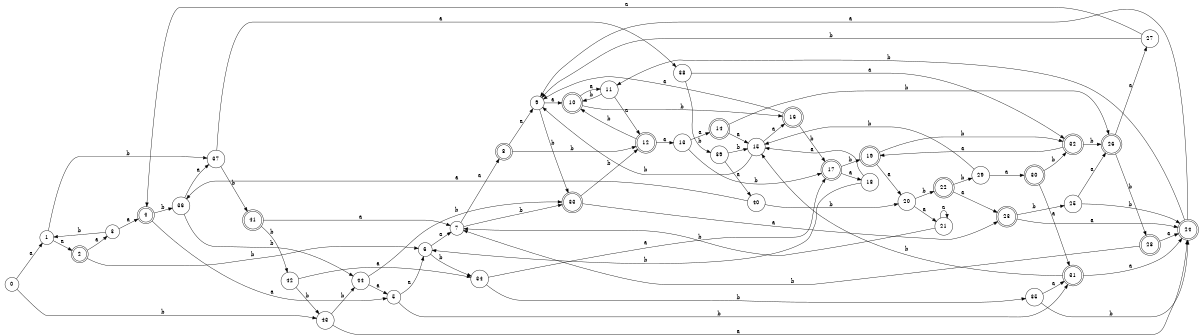 digraph n36_6 {
__start0 [label="" shape="none"];

rankdir=LR;
size="8,5";

s0 [style="filled", color="black", fillcolor="white" shape="circle", label="0"];
s1 [style="filled", color="black", fillcolor="white" shape="circle", label="1"];
s2 [style="rounded,filled", color="black", fillcolor="white" shape="doublecircle", label="2"];
s3 [style="filled", color="black", fillcolor="white" shape="circle", label="3"];
s4 [style="rounded,filled", color="black", fillcolor="white" shape="doublecircle", label="4"];
s5 [style="filled", color="black", fillcolor="white" shape="circle", label="5"];
s6 [style="filled", color="black", fillcolor="white" shape="circle", label="6"];
s7 [style="filled", color="black", fillcolor="white" shape="circle", label="7"];
s8 [style="rounded,filled", color="black", fillcolor="white" shape="doublecircle", label="8"];
s9 [style="filled", color="black", fillcolor="white" shape="circle", label="9"];
s10 [style="rounded,filled", color="black", fillcolor="white" shape="doublecircle", label="10"];
s11 [style="filled", color="black", fillcolor="white" shape="circle", label="11"];
s12 [style="rounded,filled", color="black", fillcolor="white" shape="doublecircle", label="12"];
s13 [style="filled", color="black", fillcolor="white" shape="circle", label="13"];
s14 [style="rounded,filled", color="black", fillcolor="white" shape="doublecircle", label="14"];
s15 [style="filled", color="black", fillcolor="white" shape="circle", label="15"];
s16 [style="rounded,filled", color="black", fillcolor="white" shape="doublecircle", label="16"];
s17 [style="rounded,filled", color="black", fillcolor="white" shape="doublecircle", label="17"];
s18 [style="filled", color="black", fillcolor="white" shape="circle", label="18"];
s19 [style="rounded,filled", color="black", fillcolor="white" shape="doublecircle", label="19"];
s20 [style="filled", color="black", fillcolor="white" shape="circle", label="20"];
s21 [style="filled", color="black", fillcolor="white" shape="circle", label="21"];
s22 [style="rounded,filled", color="black", fillcolor="white" shape="doublecircle", label="22"];
s23 [style="rounded,filled", color="black", fillcolor="white" shape="doublecircle", label="23"];
s24 [style="rounded,filled", color="black", fillcolor="white" shape="doublecircle", label="24"];
s25 [style="filled", color="black", fillcolor="white" shape="circle", label="25"];
s26 [style="rounded,filled", color="black", fillcolor="white" shape="doublecircle", label="26"];
s27 [style="filled", color="black", fillcolor="white" shape="circle", label="27"];
s28 [style="rounded,filled", color="black", fillcolor="white" shape="doublecircle", label="28"];
s29 [style="filled", color="black", fillcolor="white" shape="circle", label="29"];
s30 [style="rounded,filled", color="black", fillcolor="white" shape="doublecircle", label="30"];
s31 [style="rounded,filled", color="black", fillcolor="white" shape="doublecircle", label="31"];
s32 [style="rounded,filled", color="black", fillcolor="white" shape="doublecircle", label="32"];
s33 [style="rounded,filled", color="black", fillcolor="white" shape="doublecircle", label="33"];
s34 [style="filled", color="black", fillcolor="white" shape="circle", label="34"];
s35 [style="filled", color="black", fillcolor="white" shape="circle", label="35"];
s36 [style="filled", color="black", fillcolor="white" shape="circle", label="36"];
s37 [style="filled", color="black", fillcolor="white" shape="circle", label="37"];
s38 [style="filled", color="black", fillcolor="white" shape="circle", label="38"];
s39 [style="filled", color="black", fillcolor="white" shape="circle", label="39"];
s40 [style="filled", color="black", fillcolor="white" shape="circle", label="40"];
s41 [style="rounded,filled", color="black", fillcolor="white" shape="doublecircle", label="41"];
s42 [style="filled", color="black", fillcolor="white" shape="circle", label="42"];
s43 [style="filled", color="black", fillcolor="white" shape="circle", label="43"];
s44 [style="filled", color="black", fillcolor="white" shape="circle", label="44"];
s0 -> s1 [label="a"];
s0 -> s43 [label="b"];
s1 -> s2 [label="a"];
s1 -> s37 [label="b"];
s2 -> s3 [label="a"];
s2 -> s6 [label="b"];
s3 -> s4 [label="a"];
s3 -> s1 [label="b"];
s4 -> s5 [label="a"];
s4 -> s36 [label="b"];
s5 -> s6 [label="a"];
s5 -> s31 [label="b"];
s6 -> s7 [label="a"];
s6 -> s34 [label="b"];
s7 -> s8 [label="a"];
s7 -> s33 [label="b"];
s8 -> s9 [label="a"];
s8 -> s12 [label="b"];
s9 -> s10 [label="a"];
s9 -> s33 [label="b"];
s10 -> s11 [label="a"];
s10 -> s16 [label="b"];
s11 -> s12 [label="a"];
s11 -> s10 [label="b"];
s12 -> s13 [label="a"];
s12 -> s10 [label="b"];
s13 -> s14 [label="a"];
s13 -> s17 [label="b"];
s14 -> s15 [label="a"];
s14 -> s26 [label="b"];
s15 -> s16 [label="a"];
s15 -> s9 [label="b"];
s16 -> s9 [label="a"];
s16 -> s17 [label="b"];
s17 -> s18 [label="a"];
s17 -> s19 [label="b"];
s18 -> s15 [label="a"];
s18 -> s6 [label="b"];
s19 -> s20 [label="a"];
s19 -> s32 [label="b"];
s20 -> s21 [label="a"];
s20 -> s22 [label="b"];
s21 -> s21 [label="a"];
s21 -> s7 [label="b"];
s22 -> s23 [label="a"];
s22 -> s29 [label="b"];
s23 -> s24 [label="a"];
s23 -> s25 [label="b"];
s24 -> s9 [label="a"];
s24 -> s11 [label="b"];
s25 -> s26 [label="a"];
s25 -> s24 [label="b"];
s26 -> s27 [label="a"];
s26 -> s28 [label="b"];
s27 -> s4 [label="a"];
s27 -> s9 [label="b"];
s28 -> s24 [label="a"];
s28 -> s7 [label="b"];
s29 -> s30 [label="a"];
s29 -> s15 [label="b"];
s30 -> s31 [label="a"];
s30 -> s32 [label="b"];
s31 -> s24 [label="a"];
s31 -> s15 [label="b"];
s32 -> s19 [label="a"];
s32 -> s26 [label="b"];
s33 -> s23 [label="a"];
s33 -> s12 [label="b"];
s34 -> s17 [label="a"];
s34 -> s35 [label="b"];
s35 -> s31 [label="a"];
s35 -> s24 [label="b"];
s36 -> s37 [label="a"];
s36 -> s44 [label="b"];
s37 -> s38 [label="a"];
s37 -> s41 [label="b"];
s38 -> s32 [label="a"];
s38 -> s39 [label="b"];
s39 -> s40 [label="a"];
s39 -> s15 [label="b"];
s40 -> s36 [label="a"];
s40 -> s20 [label="b"];
s41 -> s7 [label="a"];
s41 -> s42 [label="b"];
s42 -> s34 [label="a"];
s42 -> s43 [label="b"];
s43 -> s24 [label="a"];
s43 -> s44 [label="b"];
s44 -> s5 [label="a"];
s44 -> s33 [label="b"];

}